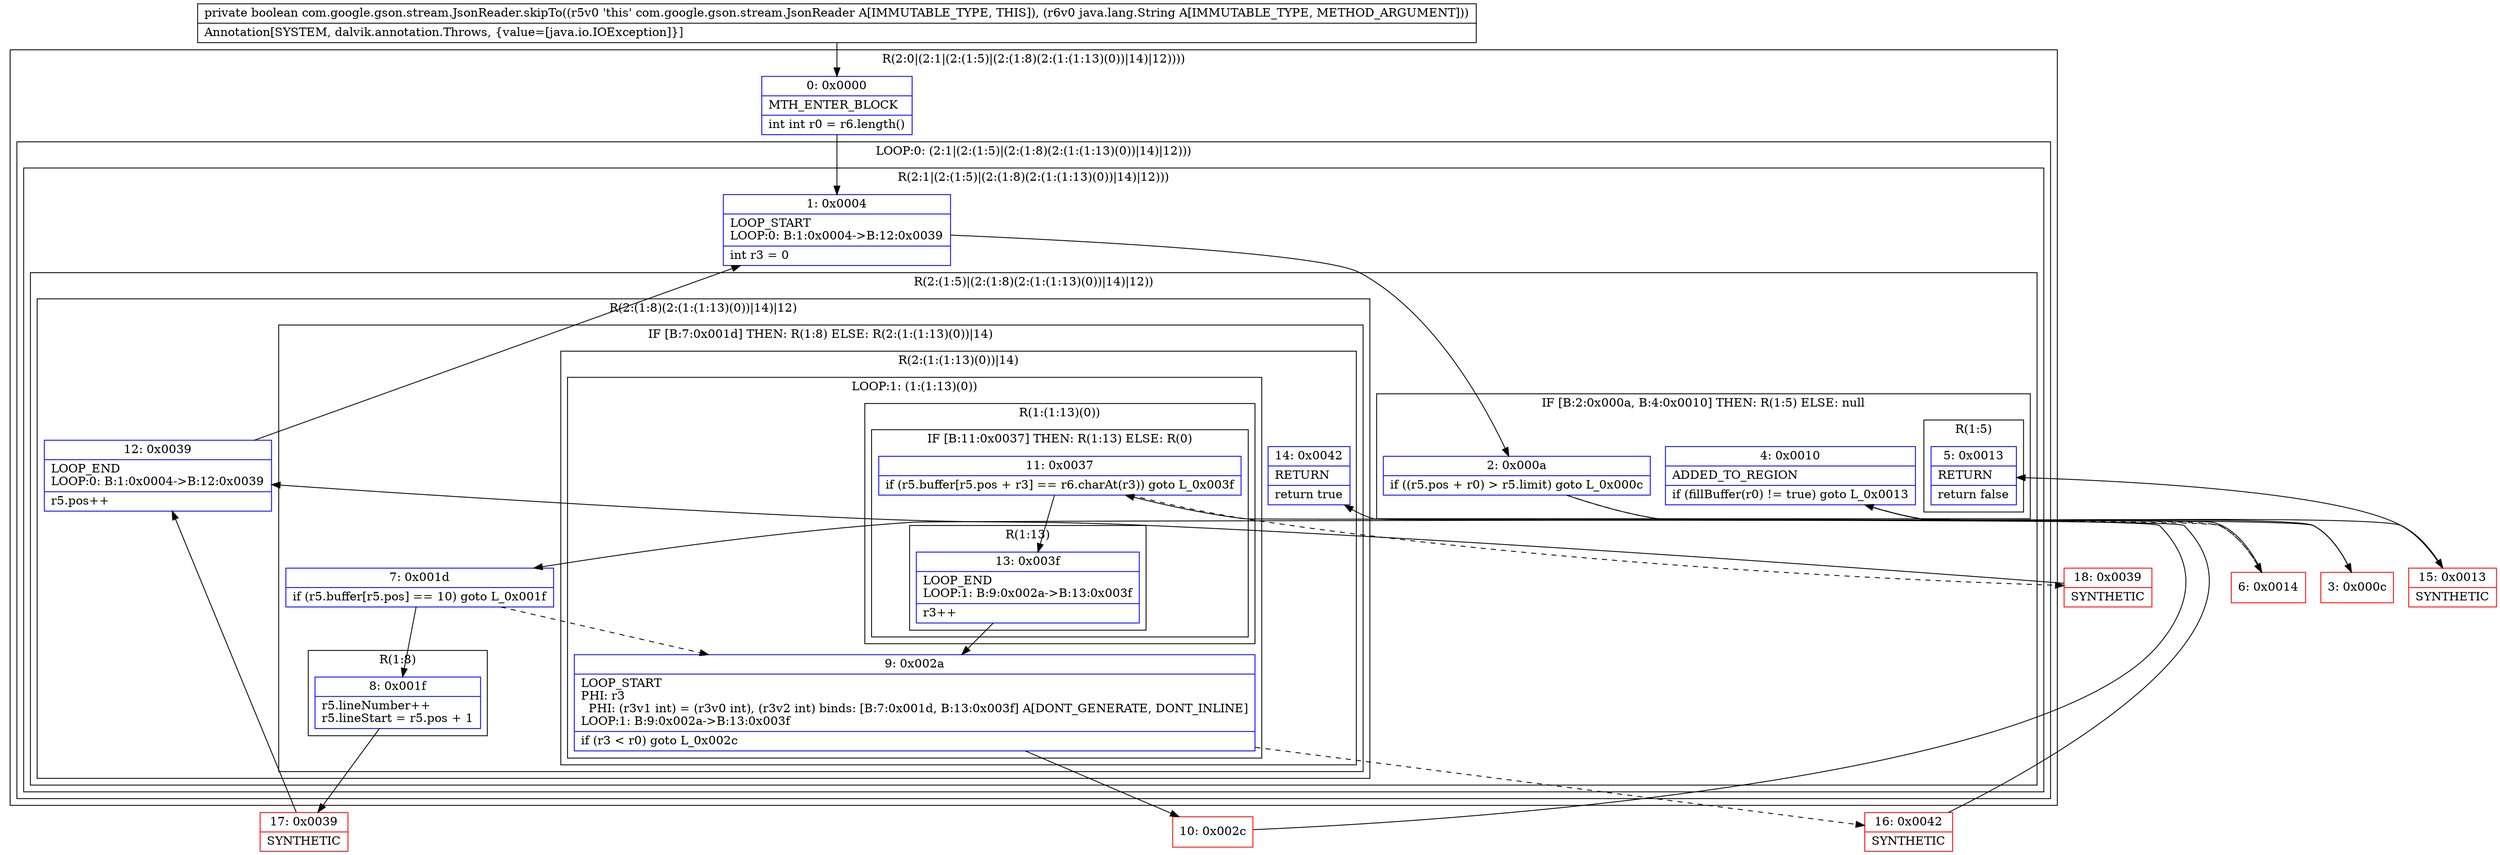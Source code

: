 digraph "CFG forcom.google.gson.stream.JsonReader.skipTo(Ljava\/lang\/String;)Z" {
subgraph cluster_Region_1561856662 {
label = "R(2:0|(2:1|(2:(1:5)|(2:(1:8)(2:(1:(1:13)(0))|14)|12))))";
node [shape=record,color=blue];
Node_0 [shape=record,label="{0\:\ 0x0000|MTH_ENTER_BLOCK\l|int int r0 = r6.length()\l}"];
subgraph cluster_LoopRegion_1857914399 {
label = "LOOP:0: (2:1|(2:(1:5)|(2:(1:8)(2:(1:(1:13)(0))|14)|12)))";
node [shape=record,color=blue];
subgraph cluster_Region_1621804010 {
label = "R(2:1|(2:(1:5)|(2:(1:8)(2:(1:(1:13)(0))|14)|12)))";
node [shape=record,color=blue];
Node_1 [shape=record,label="{1\:\ 0x0004|LOOP_START\lLOOP:0: B:1:0x0004\-\>B:12:0x0039\l|int r3 = 0\l}"];
subgraph cluster_Region_1614553701 {
label = "R(2:(1:5)|(2:(1:8)(2:(1:(1:13)(0))|14)|12))";
node [shape=record,color=blue];
subgraph cluster_IfRegion_920000308 {
label = "IF [B:2:0x000a, B:4:0x0010] THEN: R(1:5) ELSE: null";
node [shape=record,color=blue];
Node_2 [shape=record,label="{2\:\ 0x000a|if ((r5.pos + r0) \> r5.limit) goto L_0x000c\l}"];
Node_4 [shape=record,label="{4\:\ 0x0010|ADDED_TO_REGION\l|if (fillBuffer(r0) != true) goto L_0x0013\l}"];
subgraph cluster_Region_2115773396 {
label = "R(1:5)";
node [shape=record,color=blue];
Node_5 [shape=record,label="{5\:\ 0x0013|RETURN\l|return false\l}"];
}
}
subgraph cluster_Region_28190351 {
label = "R(2:(1:8)(2:(1:(1:13)(0))|14)|12)";
node [shape=record,color=blue];
subgraph cluster_IfRegion_52549083 {
label = "IF [B:7:0x001d] THEN: R(1:8) ELSE: R(2:(1:(1:13)(0))|14)";
node [shape=record,color=blue];
Node_7 [shape=record,label="{7\:\ 0x001d|if (r5.buffer[r5.pos] == 10) goto L_0x001f\l}"];
subgraph cluster_Region_42987728 {
label = "R(1:8)";
node [shape=record,color=blue];
Node_8 [shape=record,label="{8\:\ 0x001f|r5.lineNumber++\lr5.lineStart = r5.pos + 1\l}"];
}
subgraph cluster_Region_496132566 {
label = "R(2:(1:(1:13)(0))|14)";
node [shape=record,color=blue];
subgraph cluster_LoopRegion_1262254449 {
label = "LOOP:1: (1:(1:13)(0))";
node [shape=record,color=blue];
Node_9 [shape=record,label="{9\:\ 0x002a|LOOP_START\lPHI: r3 \l  PHI: (r3v1 int) = (r3v0 int), (r3v2 int) binds: [B:7:0x001d, B:13:0x003f] A[DONT_GENERATE, DONT_INLINE]\lLOOP:1: B:9:0x002a\-\>B:13:0x003f\l|if (r3 \< r0) goto L_0x002c\l}"];
subgraph cluster_Region_1836627637 {
label = "R(1:(1:13)(0))";
node [shape=record,color=blue];
subgraph cluster_IfRegion_2073231103 {
label = "IF [B:11:0x0037] THEN: R(1:13) ELSE: R(0)";
node [shape=record,color=blue];
Node_11 [shape=record,label="{11\:\ 0x0037|if (r5.buffer[r5.pos + r3] == r6.charAt(r3)) goto L_0x003f\l}"];
subgraph cluster_Region_2105227731 {
label = "R(1:13)";
node [shape=record,color=blue];
Node_13 [shape=record,label="{13\:\ 0x003f|LOOP_END\lLOOP:1: B:9:0x002a\-\>B:13:0x003f\l|r3++\l}"];
}
subgraph cluster_Region_1627007436 {
label = "R(0)";
node [shape=record,color=blue];
}
}
}
}
Node_14 [shape=record,label="{14\:\ 0x0042|RETURN\l|return true\l}"];
}
}
Node_12 [shape=record,label="{12\:\ 0x0039|LOOP_END\lLOOP:0: B:1:0x0004\-\>B:12:0x0039\l|r5.pos++\l}"];
}
}
}
}
}
Node_3 [shape=record,color=red,label="{3\:\ 0x000c}"];
Node_6 [shape=record,color=red,label="{6\:\ 0x0014}"];
Node_10 [shape=record,color=red,label="{10\:\ 0x002c}"];
Node_15 [shape=record,color=red,label="{15\:\ 0x0013|SYNTHETIC\l}"];
Node_16 [shape=record,color=red,label="{16\:\ 0x0042|SYNTHETIC\l}"];
Node_17 [shape=record,color=red,label="{17\:\ 0x0039|SYNTHETIC\l}"];
Node_18 [shape=record,color=red,label="{18\:\ 0x0039|SYNTHETIC\l}"];
MethodNode[shape=record,label="{private boolean com.google.gson.stream.JsonReader.skipTo((r5v0 'this' com.google.gson.stream.JsonReader A[IMMUTABLE_TYPE, THIS]), (r6v0 java.lang.String A[IMMUTABLE_TYPE, METHOD_ARGUMENT]))  | Annotation[SYSTEM, dalvik.annotation.Throws, \{value=[java.io.IOException]\}]\l}"];
MethodNode -> Node_0;
Node_0 -> Node_1;
Node_1 -> Node_2;
Node_2 -> Node_3;
Node_2 -> Node_6[style=dashed];
Node_4 -> Node_6[style=dashed];
Node_4 -> Node_15;
Node_7 -> Node_8;
Node_7 -> Node_9[style=dashed];
Node_8 -> Node_17;
Node_9 -> Node_10;
Node_9 -> Node_16[style=dashed];
Node_11 -> Node_13;
Node_11 -> Node_18[style=dashed];
Node_13 -> Node_9;
Node_12 -> Node_1;
Node_3 -> Node_4;
Node_6 -> Node_7;
Node_10 -> Node_11;
Node_15 -> Node_5;
Node_16 -> Node_14;
Node_17 -> Node_12;
Node_18 -> Node_12;
}

